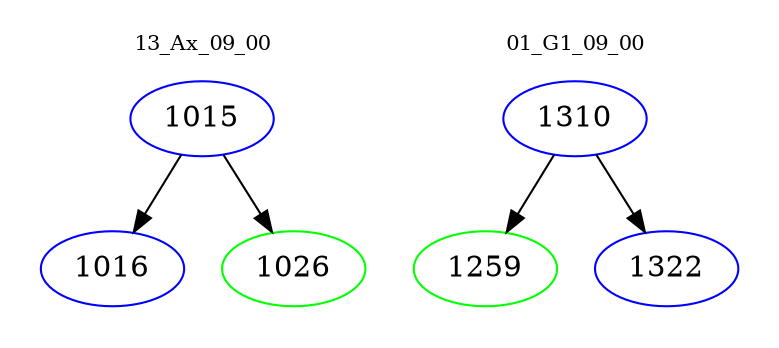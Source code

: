 digraph{
subgraph cluster_0 {
color = white
label = "13_Ax_09_00";
fontsize=10;
T0_1015 [label="1015", color="blue"]
T0_1015 -> T0_1016 [color="black"]
T0_1016 [label="1016", color="blue"]
T0_1015 -> T0_1026 [color="black"]
T0_1026 [label="1026", color="green"]
}
subgraph cluster_1 {
color = white
label = "01_G1_09_00";
fontsize=10;
T1_1310 [label="1310", color="blue"]
T1_1310 -> T1_1259 [color="black"]
T1_1259 [label="1259", color="green"]
T1_1310 -> T1_1322 [color="black"]
T1_1322 [label="1322", color="blue"]
}
}
